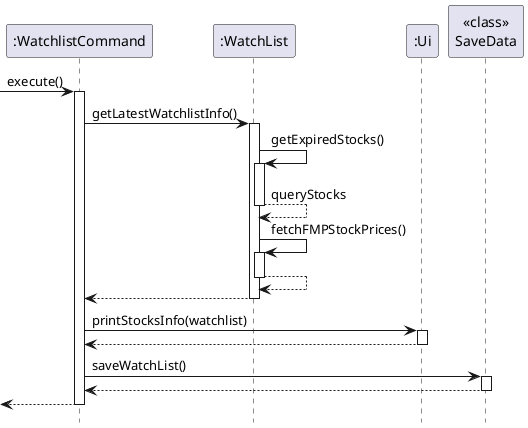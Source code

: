 @startuml

participant ":WatchlistCommand" as WatchListCommand
participant ":WatchList" as WatchList
participant ":Ui" as Ui
participant "<<class>>\nSaveData" as SaveData

-> WatchListCommand: execute()
activate WatchListCommand
    WatchListCommand -> WatchList: getLatestWatchlistInfo()
    activate WatchList
        WatchList -> WatchList : getExpiredStocks()
        activate WatchList
        return queryStocks
        WatchList -> WatchList : fetchFMPStockPrices()
        activate WatchList
        return
    return
    WatchListCommand -> Ui: printStocksInfo(watchlist)
    activate Ui
    return
    WatchListCommand -> SaveData: saveWatchList()
    activate SaveData
    return

return

hide footbox
@enduml